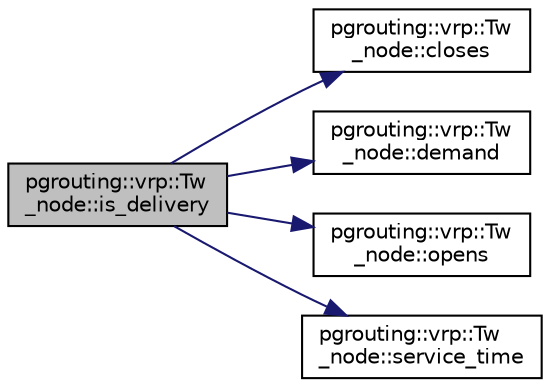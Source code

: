digraph "pgrouting::vrp::Tw_node::is_delivery"
{
  edge [fontname="Helvetica",fontsize="10",labelfontname="Helvetica",labelfontsize="10"];
  node [fontname="Helvetica",fontsize="10",shape=record];
  rankdir="LR";
  Node396 [label="pgrouting::vrp::Tw\l_node::is_delivery",height=0.2,width=0.4,color="black", fillcolor="grey75", style="filled", fontcolor="black"];
  Node396 -> Node397 [color="midnightblue",fontsize="10",style="solid",fontname="Helvetica"];
  Node397 [label="pgrouting::vrp::Tw\l_node::closes",height=0.2,width=0.4,color="black", fillcolor="white", style="filled",URL="$classpgrouting_1_1vrp_1_1Tw__node.html#ae8ca4c6b1e2031591b3cc872c8ae3267",tooltip="Returns the closing time. "];
  Node396 -> Node398 [color="midnightblue",fontsize="10",style="solid",fontname="Helvetica"];
  Node398 [label="pgrouting::vrp::Tw\l_node::demand",height=0.2,width=0.4,color="black", fillcolor="white", style="filled",URL="$classpgrouting_1_1vrp_1_1Tw__node.html#ab8978d7806edaa8dbd62fdd52c7f43fd",tooltip="Returns the demand associated with this node. "];
  Node396 -> Node399 [color="midnightblue",fontsize="10",style="solid",fontname="Helvetica"];
  Node399 [label="pgrouting::vrp::Tw\l_node::opens",height=0.2,width=0.4,color="black", fillcolor="white", style="filled",URL="$classpgrouting_1_1vrp_1_1Tw__node.html#ae64feb6a6fc092fdc590ee0db579b1e8",tooltip="Returns the opening time. "];
  Node396 -> Node400 [color="midnightblue",fontsize="10",style="solid",fontname="Helvetica"];
  Node400 [label="pgrouting::vrp::Tw\l_node::service_time",height=0.2,width=0.4,color="black", fillcolor="white", style="filled",URL="$classpgrouting_1_1vrp_1_1Tw__node.html#a9f94f8b0ed3f6552e13780a7d548de7a",tooltip="Returns the service time for this node. "];
}
